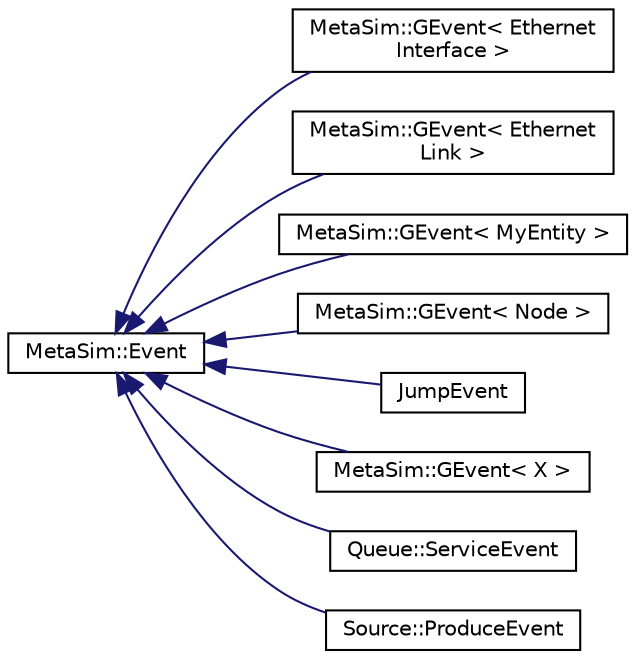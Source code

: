 digraph "Graphical Class Hierarchy"
{
  edge [fontname="Helvetica",fontsize="10",labelfontname="Helvetica",labelfontsize="10"];
  node [fontname="Helvetica",fontsize="10",shape=record];
  rankdir="LR";
  Node1 [label="MetaSim::Event",height=0.2,width=0.4,color="black", fillcolor="white", style="filled",URL="$d2/d88/classMetaSim_1_1Event.html"];
  Node1 -> Node2 [dir="back",color="midnightblue",fontsize="10",style="solid",fontname="Helvetica"];
  Node2 [label="MetaSim::GEvent\< Ethernet\lInterface \>",height=0.2,width=0.4,color="black", fillcolor="white", style="filled",URL="$dc/d05/classMetaSim_1_1GEvent.html"];
  Node1 -> Node3 [dir="back",color="midnightblue",fontsize="10",style="solid",fontname="Helvetica"];
  Node3 [label="MetaSim::GEvent\< Ethernet\lLink \>",height=0.2,width=0.4,color="black", fillcolor="white", style="filled",URL="$dc/d05/classMetaSim_1_1GEvent.html"];
  Node1 -> Node4 [dir="back",color="midnightblue",fontsize="10",style="solid",fontname="Helvetica"];
  Node4 [label="MetaSim::GEvent\< MyEntity \>",height=0.2,width=0.4,color="black", fillcolor="white", style="filled",URL="$dc/d05/classMetaSim_1_1GEvent.html"];
  Node1 -> Node5 [dir="back",color="midnightblue",fontsize="10",style="solid",fontname="Helvetica"];
  Node5 [label="MetaSim::GEvent\< Node \>",height=0.2,width=0.4,color="black", fillcolor="white", style="filled",URL="$dc/d05/classMetaSim_1_1GEvent.html"];
  Node1 -> Node6 [dir="back",color="midnightblue",fontsize="10",style="solid",fontname="Helvetica"];
  Node6 [label="JumpEvent",height=0.2,width=0.4,color="black", fillcolor="white", style="filled",URL="$d1/d73/classJumpEvent.html"];
  Node1 -> Node7 [dir="back",color="midnightblue",fontsize="10",style="solid",fontname="Helvetica"];
  Node7 [label="MetaSim::GEvent\< X \>",height=0.2,width=0.4,color="black", fillcolor="white", style="filled",URL="$dc/d05/classMetaSim_1_1GEvent.html"];
  Node1 -> Node8 [dir="back",color="midnightblue",fontsize="10",style="solid",fontname="Helvetica"];
  Node8 [label="Queue::ServiceEvent",height=0.2,width=0.4,color="black", fillcolor="white", style="filled",URL="$dc/db0/classQueue_1_1ServiceEvent.html"];
  Node1 -> Node9 [dir="back",color="midnightblue",fontsize="10",style="solid",fontname="Helvetica"];
  Node9 [label="Source::ProduceEvent",height=0.2,width=0.4,color="black", fillcolor="white", style="filled",URL="$d4/d6b/classSource_1_1ProduceEvent.html"];
}
